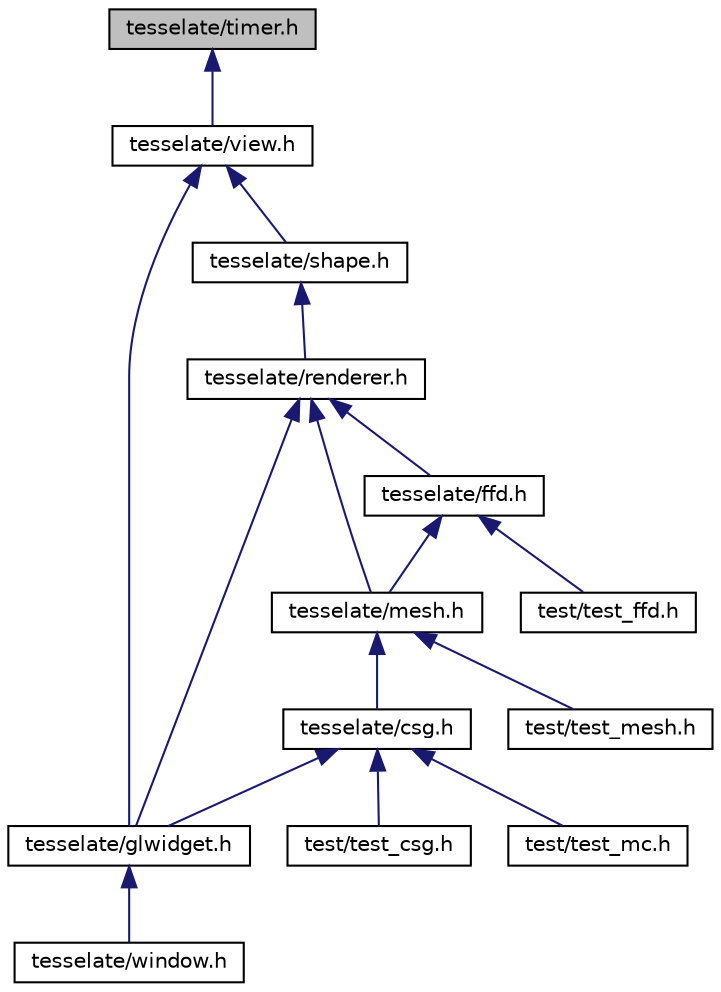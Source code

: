 digraph "tesselate/timer.h"
{
  edge [fontname="Helvetica",fontsize="10",labelfontname="Helvetica",labelfontsize="10"];
  node [fontname="Helvetica",fontsize="10",shape=record];
  Node2 [label="tesselate/timer.h",height=0.2,width=0.4,color="black", fillcolor="grey75", style="filled", fontcolor="black"];
  Node2 -> Node3 [dir="back",color="midnightblue",fontsize="10",style="solid",fontname="Helvetica"];
  Node3 [label="tesselate/view.h",height=0.2,width=0.4,color="black", fillcolor="white", style="filled",URL="$view_8h.html",tooltip="Controlling viewpoint changes. "];
  Node3 -> Node4 [dir="back",color="midnightblue",fontsize="10",style="solid",fontname="Helvetica"];
  Node4 [label="tesselate/shape.h",height=0.2,width=0.4,color="black", fillcolor="white", style="filled",URL="$shape_8h.html",tooltip="ShapeGeometry class for rendering shapes in triangle mesh format. "];
  Node4 -> Node5 [dir="back",color="midnightblue",fontsize="10",style="solid",fontname="Helvetica"];
  Node5 [label="tesselate/renderer.h",height=0.2,width=0.4,color="black", fillcolor="white", style="filled",URL="$renderer_8h_source.html"];
  Node5 -> Node6 [dir="back",color="midnightblue",fontsize="10",style="solid",fontname="Helvetica"];
  Node6 [label="tesselate/mesh.h",height=0.2,width=0.4,color="black", fillcolor="white", style="filled",URL="$mesh_8h.html",tooltip="Data structure representing a triangle mesh in 3D space. "];
  Node6 -> Node7 [dir="back",color="midnightblue",fontsize="10",style="solid",fontname="Helvetica"];
  Node7 [label="tesselate/csg.h",height=0.2,width=0.4,color="black", fillcolor="white", style="filled",URL="$csg_8h.html",tooltip="Constructive Solid Geometry binary tree, with internal nodes representing binary set operations and l..."];
  Node7 -> Node8 [dir="back",color="midnightblue",fontsize="10",style="solid",fontname="Helvetica"];
  Node8 [label="tesselate/glwidget.h",height=0.2,width=0.4,color="black", fillcolor="white", style="filled",URL="$glwidget_8h_source.html"];
  Node8 -> Node9 [dir="back",color="midnightblue",fontsize="10",style="solid",fontname="Helvetica"];
  Node9 [label="tesselate/window.h",height=0.2,width=0.4,color="black", fillcolor="white", style="filled",URL="$window_8h_source.html"];
  Node7 -> Node10 [dir="back",color="midnightblue",fontsize="10",style="solid",fontname="Helvetica"];
  Node10 [label="test/test_csg.h",height=0.2,width=0.4,color="black", fillcolor="white", style="filled",URL="$test__csg_8h_source.html"];
  Node7 -> Node11 [dir="back",color="midnightblue",fontsize="10",style="solid",fontname="Helvetica"];
  Node11 [label="test/test_mc.h",height=0.2,width=0.4,color="black", fillcolor="white", style="filled",URL="$test__mc_8h_source.html"];
  Node6 -> Node12 [dir="back",color="midnightblue",fontsize="10",style="solid",fontname="Helvetica"];
  Node12 [label="test/test_mesh.h",height=0.2,width=0.4,color="black", fillcolor="white", style="filled",URL="$test__mesh_8h_source.html"];
  Node5 -> Node13 [dir="back",color="midnightblue",fontsize="10",style="solid",fontname="Helvetica"];
  Node13 [label="tesselate/ffd.h",height=0.2,width=0.4,color="black", fillcolor="white", style="filled",URL="$ffd_8h.html",tooltip="Free-form Deformation to warp vertices of a mesh. "];
  Node13 -> Node6 [dir="back",color="midnightblue",fontsize="10",style="solid",fontname="Helvetica"];
  Node13 -> Node14 [dir="back",color="midnightblue",fontsize="10",style="solid",fontname="Helvetica"];
  Node14 [label="test/test_ffd.h",height=0.2,width=0.4,color="black", fillcolor="white", style="filled",URL="$test__ffd_8h_source.html"];
  Node5 -> Node8 [dir="back",color="midnightblue",fontsize="10",style="solid",fontname="Helvetica"];
  Node3 -> Node8 [dir="back",color="midnightblue",fontsize="10",style="solid",fontname="Helvetica"];
}
